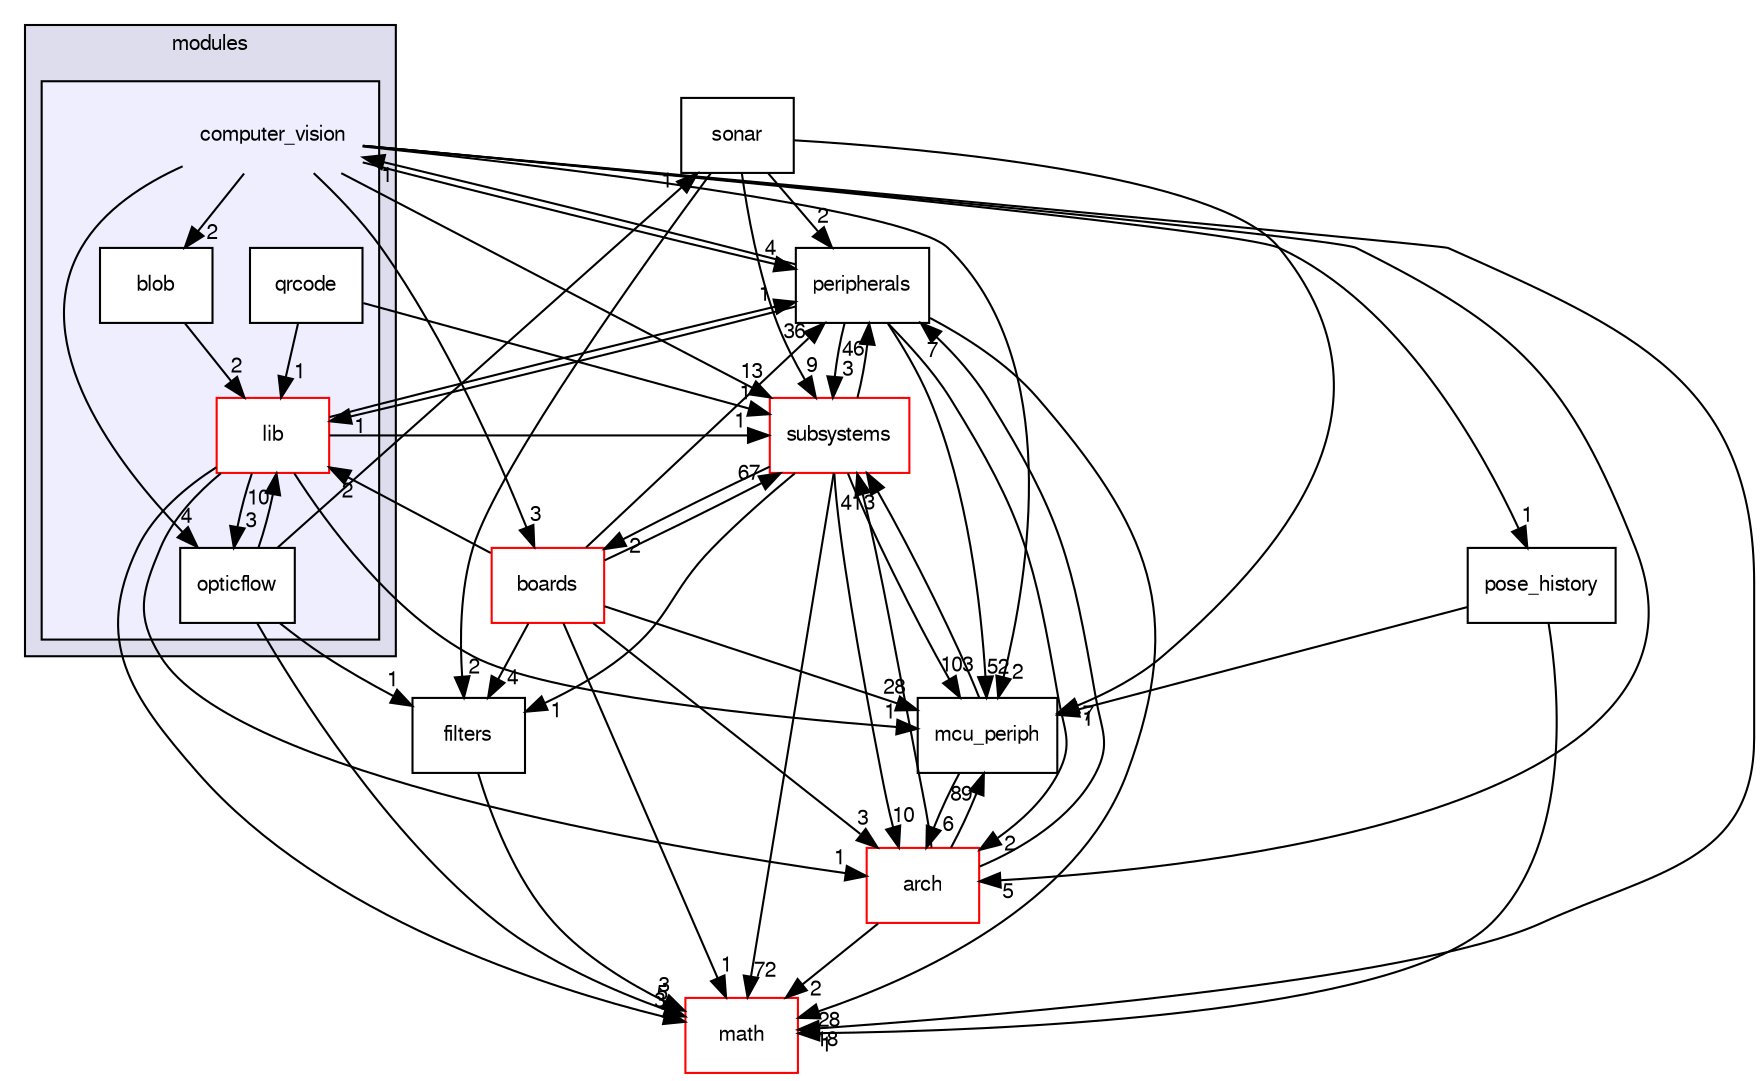 digraph "sw/airborne/modules/computer_vision" {
  compound=true
  node [ fontsize="10", fontname="FreeSans"];
  edge [ labelfontsize="10", labelfontname="FreeSans"];
  subgraph clusterdir_c2abcdd6ccb39c3582929c0e3f5651c2 {
    graph [ bgcolor="#ddddee", pencolor="black", label="modules" fontname="FreeSans", fontsize="10", URL="dir_c2abcdd6ccb39c3582929c0e3f5651c2.html"]
  subgraph clusterdir_304e79c9f5d09ea65a2f55aafb6a6b9d {
    graph [ bgcolor="#eeeeff", pencolor="black", label="" URL="dir_304e79c9f5d09ea65a2f55aafb6a6b9d.html"];
    dir_304e79c9f5d09ea65a2f55aafb6a6b9d [shape=plaintext label="computer_vision"];
    dir_085e957c53d1527bb97919405ff6f1e3 [shape=box label="blob" color="black" fillcolor="white" style="filled" URL="dir_085e957c53d1527bb97919405ff6f1e3.html"];
    dir_9adc125244b74c64b95124778e5b932a [shape=box label="lib" color="red" fillcolor="white" style="filled" URL="dir_9adc125244b74c64b95124778e5b932a.html"];
    dir_737909cdc08fae475c12e10cc4efa3fe [shape=box label="opticflow" color="black" fillcolor="white" style="filled" URL="dir_737909cdc08fae475c12e10cc4efa3fe.html"];
    dir_36cdc087bcb0b13e79a865917b3734d4 [shape=box label="qrcode" color="black" fillcolor="white" style="filled" URL="dir_36cdc087bcb0b13e79a865917b3734d4.html"];
  }
  }
  dir_0a48ba2c0a76794adfddddc873522f67 [shape=box label="peripherals" URL="dir_0a48ba2c0a76794adfddddc873522f67.html"];
  dir_12d6ec7aac5a4a9b8cee17e35022d7c7 [shape=box label="subsystems" fillcolor="white" style="filled" color="red" URL="dir_12d6ec7aac5a4a9b8cee17e35022d7c7.html"];
  dir_e030268cd18297cf6282390f76bfcf7f [shape=box label="boards" fillcolor="white" style="filled" color="red" URL="dir_e030268cd18297cf6282390f76bfcf7f.html"];
  dir_f794e7c055cca00c0de6f5564d477f09 [shape=box label="sonar" URL="dir_f794e7c055cca00c0de6f5564d477f09.html"];
  dir_1ca43f6a116d741d80fb1d0555a2b198 [shape=box label="mcu_periph" URL="dir_1ca43f6a116d741d80fb1d0555a2b198.html"];
  dir_fc6475eb39ea0144fb6697b809fd11a9 [shape=box label="arch" fillcolor="white" style="filled" color="red" URL="dir_fc6475eb39ea0144fb6697b809fd11a9.html"];
  dir_1444106569909aede49a887d28257b90 [shape=box label="filters" URL="dir_1444106569909aede49a887d28257b90.html"];
  dir_29343b6f5fcd4b75a5dfbb985ff56864 [shape=box label="math" fillcolor="white" style="filled" color="red" URL="dir_29343b6f5fcd4b75a5dfbb985ff56864.html"];
  dir_30323964bd2ca13826a17d9f755d7b61 [shape=box label="pose_history" URL="dir_30323964bd2ca13826a17d9f755d7b61.html"];
  dir_0a48ba2c0a76794adfddddc873522f67->dir_12d6ec7aac5a4a9b8cee17e35022d7c7 [headlabel="3", labeldistance=1.5 headhref="dir_000124_000051.html"];
  dir_0a48ba2c0a76794adfddddc873522f67->dir_304e79c9f5d09ea65a2f55aafb6a6b9d [headlabel="1", labeldistance=1.5 headhref="dir_000124_000134.html"];
  dir_0a48ba2c0a76794adfddddc873522f67->dir_1ca43f6a116d741d80fb1d0555a2b198 [headlabel="52", labeldistance=1.5 headhref="dir_000124_000120.html"];
  dir_0a48ba2c0a76794adfddddc873522f67->dir_9adc125244b74c64b95124778e5b932a [headlabel="1", labeldistance=1.5 headhref="dir_000124_000136.html"];
  dir_0a48ba2c0a76794adfddddc873522f67->dir_fc6475eb39ea0144fb6697b809fd11a9 [headlabel="2", labeldistance=1.5 headhref="dir_000124_000002.html"];
  dir_0a48ba2c0a76794adfddddc873522f67->dir_29343b6f5fcd4b75a5dfbb985ff56864 [headlabel="28", labeldistance=1.5 headhref="dir_000124_000118.html"];
  dir_737909cdc08fae475c12e10cc4efa3fe->dir_f794e7c055cca00c0de6f5564d477f09 [headlabel="1", labeldistance=1.5 headhref="dir_000141_000209.html"];
  dir_737909cdc08fae475c12e10cc4efa3fe->dir_9adc125244b74c64b95124778e5b932a [headlabel="10", labeldistance=1.5 headhref="dir_000141_000136.html"];
  dir_737909cdc08fae475c12e10cc4efa3fe->dir_1444106569909aede49a887d28257b90 [headlabel="1", labeldistance=1.5 headhref="dir_000141_000104.html"];
  dir_737909cdc08fae475c12e10cc4efa3fe->dir_29343b6f5fcd4b75a5dfbb985ff56864 [headlabel="5", labeldistance=1.5 headhref="dir_000141_000118.html"];
  dir_12d6ec7aac5a4a9b8cee17e35022d7c7->dir_0a48ba2c0a76794adfddddc873522f67 [headlabel="46", labeldistance=1.5 headhref="dir_000051_000124.html"];
  dir_12d6ec7aac5a4a9b8cee17e35022d7c7->dir_e030268cd18297cf6282390f76bfcf7f [headlabel="2", labeldistance=1.5 headhref="dir_000051_000054.html"];
  dir_12d6ec7aac5a4a9b8cee17e35022d7c7->dir_1ca43f6a116d741d80fb1d0555a2b198 [headlabel="103", labeldistance=1.5 headhref="dir_000051_000120.html"];
  dir_12d6ec7aac5a4a9b8cee17e35022d7c7->dir_fc6475eb39ea0144fb6697b809fd11a9 [headlabel="10", labeldistance=1.5 headhref="dir_000051_000002.html"];
  dir_12d6ec7aac5a4a9b8cee17e35022d7c7->dir_1444106569909aede49a887d28257b90 [headlabel="1", labeldistance=1.5 headhref="dir_000051_000104.html"];
  dir_12d6ec7aac5a4a9b8cee17e35022d7c7->dir_29343b6f5fcd4b75a5dfbb985ff56864 [headlabel="72", labeldistance=1.5 headhref="dir_000051_000118.html"];
  dir_e030268cd18297cf6282390f76bfcf7f->dir_0a48ba2c0a76794adfddddc873522f67 [headlabel="36", labeldistance=1.5 headhref="dir_000054_000124.html"];
  dir_e030268cd18297cf6282390f76bfcf7f->dir_12d6ec7aac5a4a9b8cee17e35022d7c7 [headlabel="67", labeldistance=1.5 headhref="dir_000054_000051.html"];
  dir_e030268cd18297cf6282390f76bfcf7f->dir_1ca43f6a116d741d80fb1d0555a2b198 [headlabel="28", labeldistance=1.5 headhref="dir_000054_000120.html"];
  dir_e030268cd18297cf6282390f76bfcf7f->dir_9adc125244b74c64b95124778e5b932a [headlabel="2", labeldistance=1.5 headhref="dir_000054_000136.html"];
  dir_e030268cd18297cf6282390f76bfcf7f->dir_fc6475eb39ea0144fb6697b809fd11a9 [headlabel="3", labeldistance=1.5 headhref="dir_000054_000002.html"];
  dir_e030268cd18297cf6282390f76bfcf7f->dir_1444106569909aede49a887d28257b90 [headlabel="4", labeldistance=1.5 headhref="dir_000054_000104.html"];
  dir_e030268cd18297cf6282390f76bfcf7f->dir_29343b6f5fcd4b75a5dfbb985ff56864 [headlabel="1", labeldistance=1.5 headhref="dir_000054_000118.html"];
  dir_304e79c9f5d09ea65a2f55aafb6a6b9d->dir_0a48ba2c0a76794adfddddc873522f67 [headlabel="4", labeldistance=1.5 headhref="dir_000134_000124.html"];
  dir_304e79c9f5d09ea65a2f55aafb6a6b9d->dir_737909cdc08fae475c12e10cc4efa3fe [headlabel="4", labeldistance=1.5 headhref="dir_000134_000141.html"];
  dir_304e79c9f5d09ea65a2f55aafb6a6b9d->dir_12d6ec7aac5a4a9b8cee17e35022d7c7 [headlabel="13", labeldistance=1.5 headhref="dir_000134_000051.html"];
  dir_304e79c9f5d09ea65a2f55aafb6a6b9d->dir_e030268cd18297cf6282390f76bfcf7f [headlabel="3", labeldistance=1.5 headhref="dir_000134_000054.html"];
  dir_304e79c9f5d09ea65a2f55aafb6a6b9d->dir_1ca43f6a116d741d80fb1d0555a2b198 [headlabel="2", labeldistance=1.5 headhref="dir_000134_000120.html"];
  dir_304e79c9f5d09ea65a2f55aafb6a6b9d->dir_fc6475eb39ea0144fb6697b809fd11a9 [headlabel="5", labeldistance=1.5 headhref="dir_000134_000002.html"];
  dir_304e79c9f5d09ea65a2f55aafb6a6b9d->dir_085e957c53d1527bb97919405ff6f1e3 [headlabel="2", labeldistance=1.5 headhref="dir_000134_000135.html"];
  dir_304e79c9f5d09ea65a2f55aafb6a6b9d->dir_29343b6f5fcd4b75a5dfbb985ff56864 [headlabel="18", labeldistance=1.5 headhref="dir_000134_000118.html"];
  dir_304e79c9f5d09ea65a2f55aafb6a6b9d->dir_30323964bd2ca13826a17d9f755d7b61 [headlabel="1", labeldistance=1.5 headhref="dir_000134_000198.html"];
  dir_36cdc087bcb0b13e79a865917b3734d4->dir_12d6ec7aac5a4a9b8cee17e35022d7c7 [headlabel="1", labeldistance=1.5 headhref="dir_000142_000051.html"];
  dir_36cdc087bcb0b13e79a865917b3734d4->dir_9adc125244b74c64b95124778e5b932a [headlabel="1", labeldistance=1.5 headhref="dir_000142_000136.html"];
  dir_f794e7c055cca00c0de6f5564d477f09->dir_0a48ba2c0a76794adfddddc873522f67 [headlabel="2", labeldistance=1.5 headhref="dir_000209_000124.html"];
  dir_f794e7c055cca00c0de6f5564d477f09->dir_12d6ec7aac5a4a9b8cee17e35022d7c7 [headlabel="9", labeldistance=1.5 headhref="dir_000209_000051.html"];
  dir_f794e7c055cca00c0de6f5564d477f09->dir_1ca43f6a116d741d80fb1d0555a2b198 [headlabel="7", labeldistance=1.5 headhref="dir_000209_000120.html"];
  dir_f794e7c055cca00c0de6f5564d477f09->dir_1444106569909aede49a887d28257b90 [headlabel="2", labeldistance=1.5 headhref="dir_000209_000104.html"];
  dir_1ca43f6a116d741d80fb1d0555a2b198->dir_12d6ec7aac5a4a9b8cee17e35022d7c7 [headlabel="3", labeldistance=1.5 headhref="dir_000120_000051.html"];
  dir_1ca43f6a116d741d80fb1d0555a2b198->dir_fc6475eb39ea0144fb6697b809fd11a9 [headlabel="6", labeldistance=1.5 headhref="dir_000120_000002.html"];
  dir_9adc125244b74c64b95124778e5b932a->dir_0a48ba2c0a76794adfddddc873522f67 [headlabel="1", labeldistance=1.5 headhref="dir_000136_000124.html"];
  dir_9adc125244b74c64b95124778e5b932a->dir_737909cdc08fae475c12e10cc4efa3fe [headlabel="3", labeldistance=1.5 headhref="dir_000136_000141.html"];
  dir_9adc125244b74c64b95124778e5b932a->dir_12d6ec7aac5a4a9b8cee17e35022d7c7 [headlabel="1", labeldistance=1.5 headhref="dir_000136_000051.html"];
  dir_9adc125244b74c64b95124778e5b932a->dir_1ca43f6a116d741d80fb1d0555a2b198 [headlabel="1", labeldistance=1.5 headhref="dir_000136_000120.html"];
  dir_9adc125244b74c64b95124778e5b932a->dir_fc6475eb39ea0144fb6697b809fd11a9 [headlabel="1", labeldistance=1.5 headhref="dir_000136_000002.html"];
  dir_9adc125244b74c64b95124778e5b932a->dir_29343b6f5fcd4b75a5dfbb985ff56864 [headlabel="3", labeldistance=1.5 headhref="dir_000136_000118.html"];
  dir_fc6475eb39ea0144fb6697b809fd11a9->dir_0a48ba2c0a76794adfddddc873522f67 [headlabel="7", labeldistance=1.5 headhref="dir_000002_000124.html"];
  dir_fc6475eb39ea0144fb6697b809fd11a9->dir_12d6ec7aac5a4a9b8cee17e35022d7c7 [headlabel="41", labeldistance=1.5 headhref="dir_000002_000051.html"];
  dir_fc6475eb39ea0144fb6697b809fd11a9->dir_1ca43f6a116d741d80fb1d0555a2b198 [headlabel="89", labeldistance=1.5 headhref="dir_000002_000120.html"];
  dir_fc6475eb39ea0144fb6697b809fd11a9->dir_29343b6f5fcd4b75a5dfbb985ff56864 [headlabel="2", labeldistance=1.5 headhref="dir_000002_000118.html"];
  dir_1444106569909aede49a887d28257b90->dir_29343b6f5fcd4b75a5dfbb985ff56864 [headlabel="3", labeldistance=1.5 headhref="dir_000104_000118.html"];
  dir_085e957c53d1527bb97919405ff6f1e3->dir_9adc125244b74c64b95124778e5b932a [headlabel="2", labeldistance=1.5 headhref="dir_000135_000136.html"];
  dir_30323964bd2ca13826a17d9f755d7b61->dir_1ca43f6a116d741d80fb1d0555a2b198 [headlabel="1", labeldistance=1.5 headhref="dir_000198_000120.html"];
  dir_30323964bd2ca13826a17d9f755d7b61->dir_29343b6f5fcd4b75a5dfbb985ff56864 [headlabel="1", labeldistance=1.5 headhref="dir_000198_000118.html"];
}

